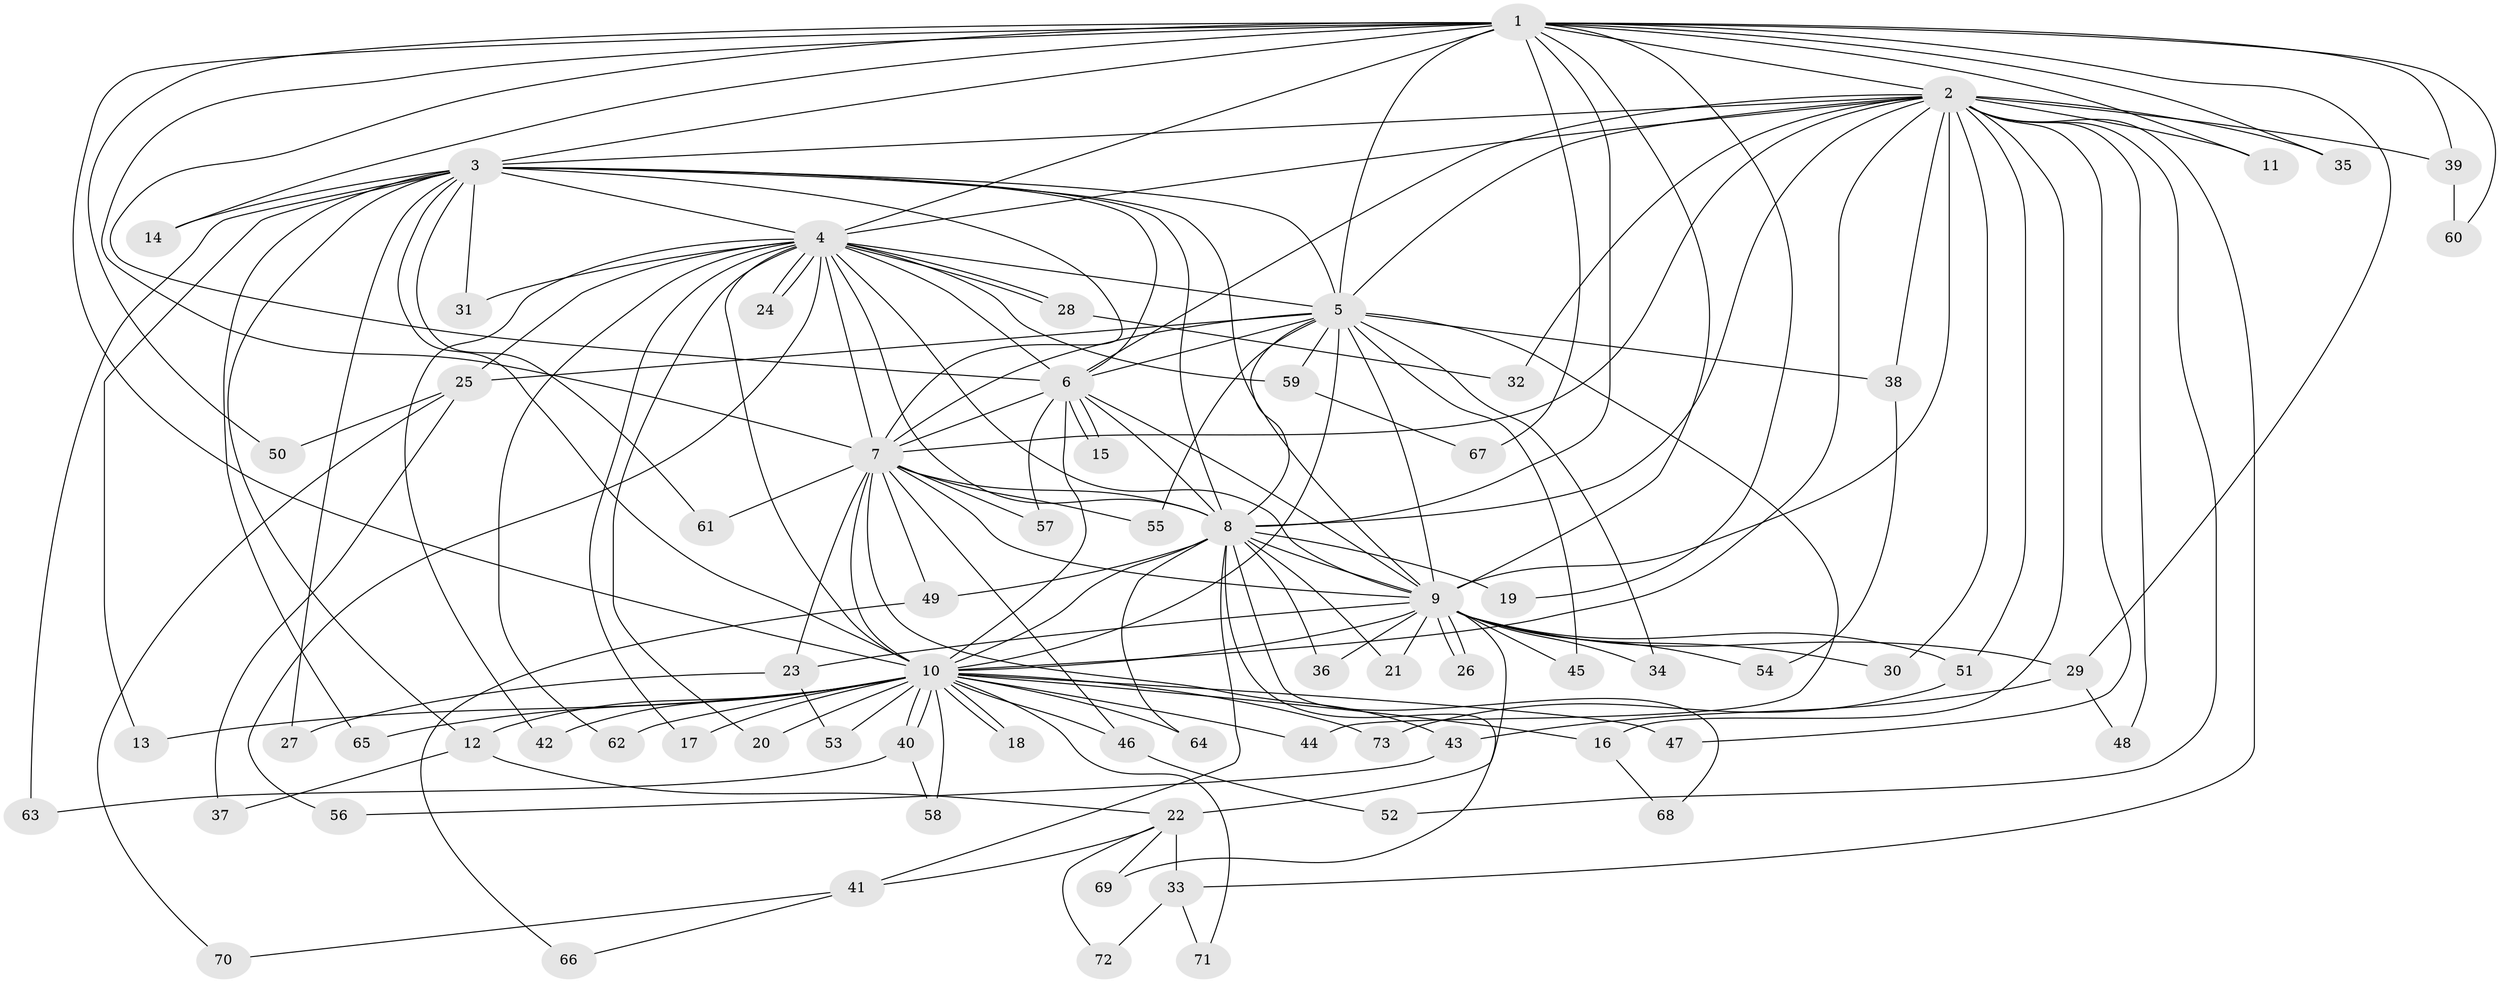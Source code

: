 // coarse degree distribution, {1: 0.16666666666666666, 12: 0.041666666666666664, 2: 0.25, 11: 0.041666666666666664, 14: 0.08333333333333333, 3: 0.16666666666666666, 5: 0.125, 6: 0.041666666666666664, 13: 0.08333333333333333}
// Generated by graph-tools (version 1.1) at 2025/36/03/04/25 23:36:17]
// undirected, 73 vertices, 171 edges
graph export_dot {
  node [color=gray90,style=filled];
  1;
  2;
  3;
  4;
  5;
  6;
  7;
  8;
  9;
  10;
  11;
  12;
  13;
  14;
  15;
  16;
  17;
  18;
  19;
  20;
  21;
  22;
  23;
  24;
  25;
  26;
  27;
  28;
  29;
  30;
  31;
  32;
  33;
  34;
  35;
  36;
  37;
  38;
  39;
  40;
  41;
  42;
  43;
  44;
  45;
  46;
  47;
  48;
  49;
  50;
  51;
  52;
  53;
  54;
  55;
  56;
  57;
  58;
  59;
  60;
  61;
  62;
  63;
  64;
  65;
  66;
  67;
  68;
  69;
  70;
  71;
  72;
  73;
  1 -- 2;
  1 -- 3;
  1 -- 4;
  1 -- 5;
  1 -- 6;
  1 -- 7;
  1 -- 8;
  1 -- 9;
  1 -- 10;
  1 -- 11;
  1 -- 14;
  1 -- 19;
  1 -- 29;
  1 -- 35;
  1 -- 39;
  1 -- 50;
  1 -- 60;
  1 -- 67;
  2 -- 3;
  2 -- 4;
  2 -- 5;
  2 -- 6;
  2 -- 7;
  2 -- 8;
  2 -- 9;
  2 -- 10;
  2 -- 11;
  2 -- 16;
  2 -- 30;
  2 -- 32;
  2 -- 33;
  2 -- 35;
  2 -- 38;
  2 -- 39;
  2 -- 47;
  2 -- 48;
  2 -- 51;
  2 -- 52;
  3 -- 4;
  3 -- 5;
  3 -- 6;
  3 -- 7;
  3 -- 8;
  3 -- 9;
  3 -- 10;
  3 -- 12;
  3 -- 13;
  3 -- 14;
  3 -- 27;
  3 -- 31;
  3 -- 61;
  3 -- 63;
  3 -- 65;
  4 -- 5;
  4 -- 6;
  4 -- 7;
  4 -- 8;
  4 -- 9;
  4 -- 10;
  4 -- 17;
  4 -- 20;
  4 -- 24;
  4 -- 24;
  4 -- 25;
  4 -- 28;
  4 -- 28;
  4 -- 31;
  4 -- 42;
  4 -- 56;
  4 -- 59;
  4 -- 62;
  5 -- 6;
  5 -- 7;
  5 -- 8;
  5 -- 9;
  5 -- 10;
  5 -- 25;
  5 -- 34;
  5 -- 38;
  5 -- 44;
  5 -- 45;
  5 -- 55;
  5 -- 59;
  6 -- 7;
  6 -- 8;
  6 -- 9;
  6 -- 10;
  6 -- 15;
  6 -- 15;
  6 -- 57;
  7 -- 8;
  7 -- 9;
  7 -- 10;
  7 -- 23;
  7 -- 43;
  7 -- 46;
  7 -- 49;
  7 -- 55;
  7 -- 57;
  7 -- 61;
  8 -- 9;
  8 -- 10;
  8 -- 19;
  8 -- 21;
  8 -- 36;
  8 -- 41;
  8 -- 49;
  8 -- 64;
  8 -- 68;
  8 -- 69;
  9 -- 10;
  9 -- 21;
  9 -- 22;
  9 -- 23;
  9 -- 26;
  9 -- 26;
  9 -- 29;
  9 -- 30;
  9 -- 34;
  9 -- 36;
  9 -- 45;
  9 -- 51;
  9 -- 54;
  10 -- 12;
  10 -- 13;
  10 -- 16;
  10 -- 17;
  10 -- 18;
  10 -- 18;
  10 -- 20;
  10 -- 40;
  10 -- 40;
  10 -- 42;
  10 -- 44;
  10 -- 46;
  10 -- 47;
  10 -- 53;
  10 -- 58;
  10 -- 62;
  10 -- 64;
  10 -- 65;
  10 -- 71;
  10 -- 73;
  12 -- 22;
  12 -- 37;
  16 -- 68;
  22 -- 33;
  22 -- 41;
  22 -- 69;
  22 -- 72;
  23 -- 27;
  23 -- 53;
  25 -- 37;
  25 -- 50;
  25 -- 70;
  28 -- 32;
  29 -- 43;
  29 -- 48;
  33 -- 71;
  33 -- 72;
  38 -- 54;
  39 -- 60;
  40 -- 58;
  40 -- 63;
  41 -- 66;
  41 -- 70;
  43 -- 56;
  46 -- 52;
  49 -- 66;
  51 -- 73;
  59 -- 67;
}
